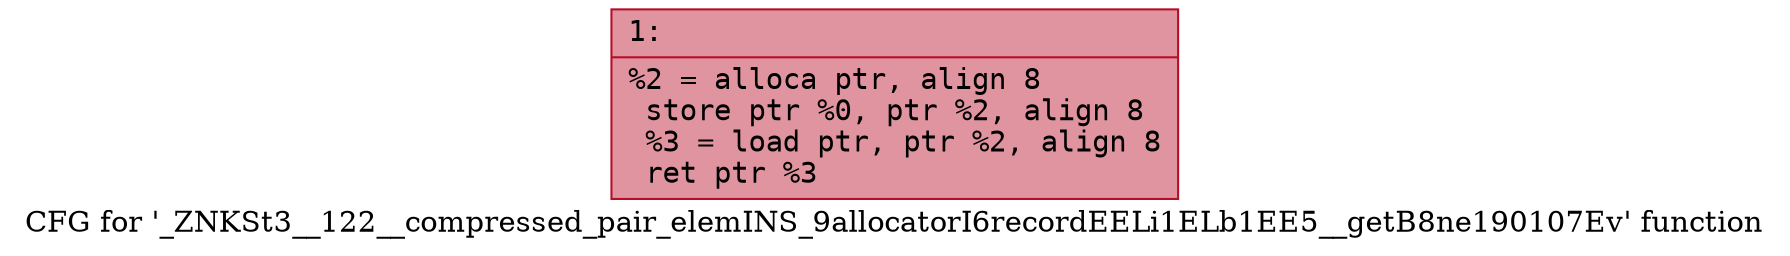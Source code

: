 digraph "CFG for '_ZNKSt3__122__compressed_pair_elemINS_9allocatorI6recordEELi1ELb1EE5__getB8ne190107Ev' function" {
	label="CFG for '_ZNKSt3__122__compressed_pair_elemINS_9allocatorI6recordEELi1ELb1EE5__getB8ne190107Ev' function";

	Node0x600001763a20 [shape=record,color="#b70d28ff", style=filled, fillcolor="#b70d2870" fontname="Courier",label="{1:\l|  %2 = alloca ptr, align 8\l  store ptr %0, ptr %2, align 8\l  %3 = load ptr, ptr %2, align 8\l  ret ptr %3\l}"];
}
